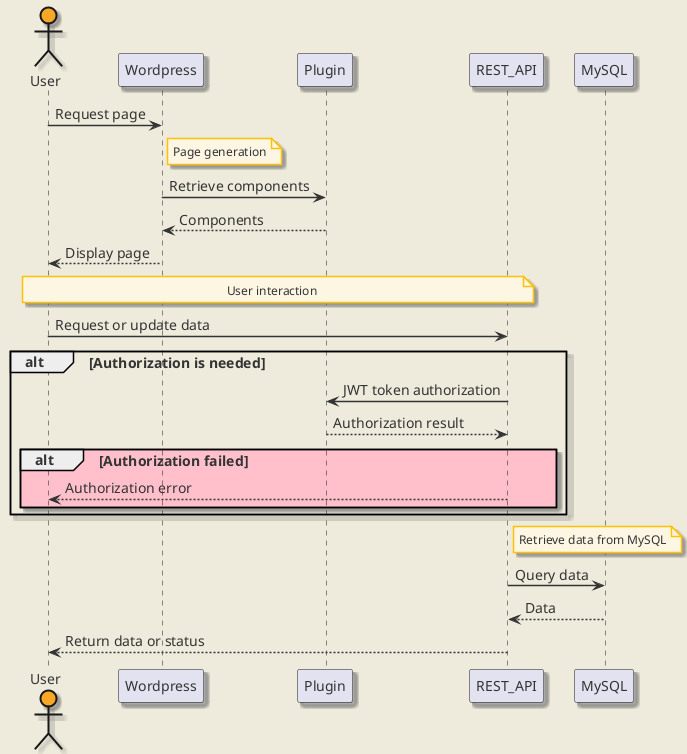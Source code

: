 @startuml

skinparam monochrome false
skinparam backgroundColor #EEEBDC
skinparam defaultFontColor #333333
skinparam defaultFontSize 14
skinparam defaultFontName Arial
skinparam noteFontColor #333333
skinparam noteBackgroundColor #FDF6E3
skinparam noteBorderColor #FFC107
skinparam noteBorderThickness 1.5
skinparam noteFontSize 12
skinparam sequenceArrowColor #333333
skinparam actorBorderThickness 2
skinparam actorBackgroundColor #F9A825
skinparam actorFontColor #333333
skinparam arrowThickness 1.5
skinparam shadowing true
skinparam classArrowColor #333333

actor User

User -> Wordpress: Request page
note right of Wordpress: Page generation
Wordpress -> Plugin: Retrieve components
Plugin --> Wordpress: Components
Wordpress --> User: Display page

note over User, REST_API: User interaction
User -> REST_API: Request or update data

alt Authorization is needed
REST_API -> Plugin: JWT token authorization
Plugin --> REST_API: Authorization result
alt #Pink Authorization failed
REST_API-->User: Authorization error
end
end

note right of REST_API: Retrieve data from MySQL
REST_API -> MySQL: Query data
MySQL --> REST_API: Data

REST_API --> User: Return data or status
@enduml